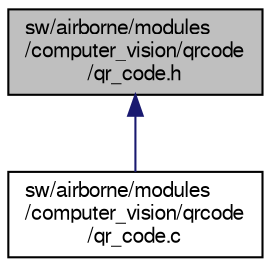 digraph "sw/airborne/modules/computer_vision/qrcode/qr_code.h"
{
  edge [fontname="FreeSans",fontsize="10",labelfontname="FreeSans",labelfontsize="10"];
  node [fontname="FreeSans",fontsize="10",shape=record];
  Node1 [label="sw/airborne/modules\l/computer_vision/qrcode\l/qr_code.h",height=0.2,width=0.4,color="black", fillcolor="grey75", style="filled", fontcolor="black"];
  Node1 -> Node2 [dir="back",color="midnightblue",fontsize="10",style="solid",fontname="FreeSans"];
  Node2 [label="sw/airborne/modules\l/computer_vision/qrcode\l/qr_code.c",height=0.2,width=0.4,color="black", fillcolor="white", style="filled",URL="$qr__code_8c.html"];
}
